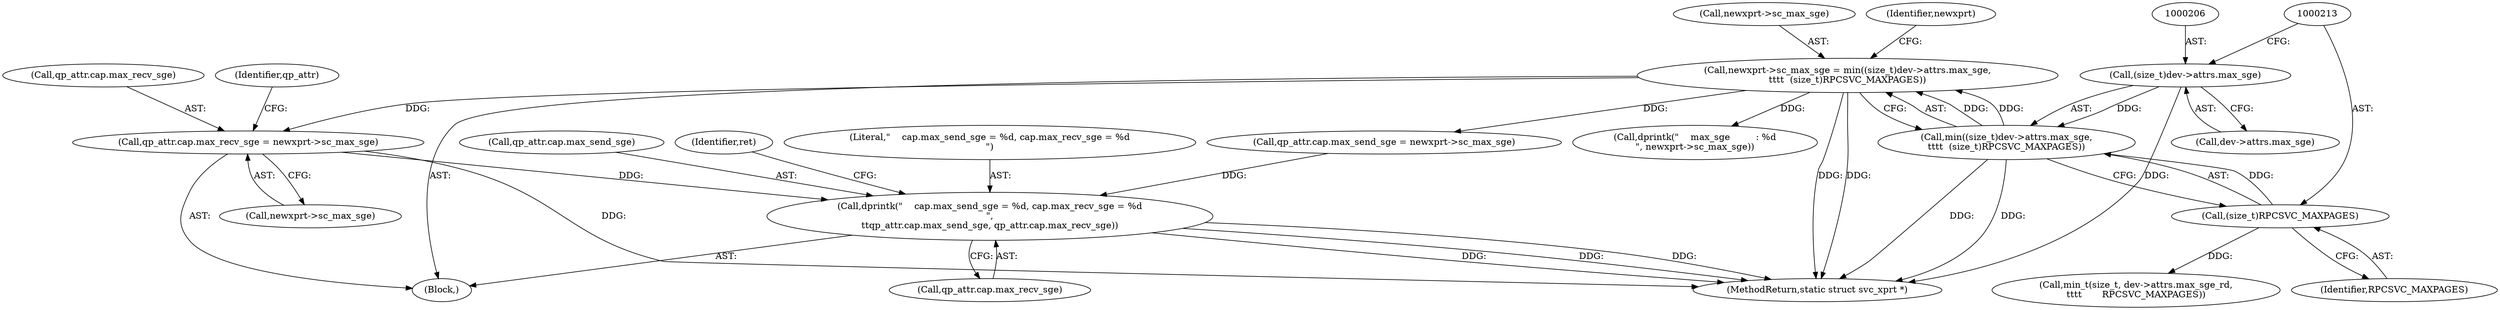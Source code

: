 digraph "0_linux_c70422f760c120480fee4de6c38804c72aa26bc1_44@API" {
"1000441" [label="(Call,qp_attr.cap.max_recv_sge = newxprt->sc_max_sge)"];
"1000200" [label="(Call,newxprt->sc_max_sge = min((size_t)dev->attrs.max_sge,\n\t\t\t\t  (size_t)RPCSVC_MAXPAGES))"];
"1000204" [label="(Call,min((size_t)dev->attrs.max_sge,\n\t\t\t\t  (size_t)RPCSVC_MAXPAGES))"];
"1000205" [label="(Call,(size_t)dev->attrs.max_sge)"];
"1000212" [label="(Call,(size_t)RPCSVC_MAXPAGES)"];
"1000494" [label="(Call,dprintk(\"    cap.max_send_sge = %d, cap.max_recv_sge = %d\n\",\n\t\tqp_attr.cap.max_send_sge, qp_attr.cap.max_recv_sge))"];
"1000214" [label="(Identifier,RPCSVC_MAXPAGES)"];
"1000441" [label="(Call,qp_attr.cap.max_recv_sge = newxprt->sc_max_sge)"];
"1000219" [label="(Call,min_t(size_t, dev->attrs.max_sge_rd,\n\t\t\t\t       RPCSVC_MAXPAGES))"];
"1000217" [label="(Identifier,newxprt)"];
"1000113" [label="(Block,)"];
"1000200" [label="(Call,newxprt->sc_max_sge = min((size_t)dev->attrs.max_sge,\n\t\t\t\t  (size_t)RPCSVC_MAXPAGES))"];
"1000494" [label="(Call,dprintk(\"    cap.max_send_sge = %d, cap.max_recv_sge = %d\n\",\n\t\tqp_attr.cap.max_send_sge, qp_attr.cap.max_recv_sge))"];
"1000207" [label="(Call,dev->attrs.max_sge)"];
"1000495" [label="(Literal,\"    cap.max_send_sge = %d, cap.max_recv_sge = %d\n\")"];
"1000447" [label="(Call,newxprt->sc_max_sge)"];
"1000432" [label="(Call,qp_attr.cap.max_send_sge = newxprt->sc_max_sge)"];
"1000212" [label="(Call,(size_t)RPCSVC_MAXPAGES)"];
"1000201" [label="(Call,newxprt->sc_max_sge)"];
"1000442" [label="(Call,qp_attr.cap.max_recv_sge)"];
"1000496" [label="(Call,qp_attr.cap.max_send_sge)"];
"1000753" [label="(Call,dprintk(\"    max_sge         : %d\n\", newxprt->sc_max_sge))"];
"1000507" [label="(Identifier,ret)"];
"1000817" [label="(MethodReturn,static struct svc_xprt *)"];
"1000204" [label="(Call,min((size_t)dev->attrs.max_sge,\n\t\t\t\t  (size_t)RPCSVC_MAXPAGES))"];
"1000205" [label="(Call,(size_t)dev->attrs.max_sge)"];
"1000501" [label="(Call,qp_attr.cap.max_recv_sge)"];
"1000452" [label="(Identifier,qp_attr)"];
"1000441" -> "1000113"  [label="AST: "];
"1000441" -> "1000447"  [label="CFG: "];
"1000442" -> "1000441"  [label="AST: "];
"1000447" -> "1000441"  [label="AST: "];
"1000452" -> "1000441"  [label="CFG: "];
"1000441" -> "1000817"  [label="DDG: "];
"1000200" -> "1000441"  [label="DDG: "];
"1000441" -> "1000494"  [label="DDG: "];
"1000200" -> "1000113"  [label="AST: "];
"1000200" -> "1000204"  [label="CFG: "];
"1000201" -> "1000200"  [label="AST: "];
"1000204" -> "1000200"  [label="AST: "];
"1000217" -> "1000200"  [label="CFG: "];
"1000200" -> "1000817"  [label="DDG: "];
"1000200" -> "1000817"  [label="DDG: "];
"1000204" -> "1000200"  [label="DDG: "];
"1000204" -> "1000200"  [label="DDG: "];
"1000200" -> "1000432"  [label="DDG: "];
"1000200" -> "1000753"  [label="DDG: "];
"1000204" -> "1000212"  [label="CFG: "];
"1000205" -> "1000204"  [label="AST: "];
"1000212" -> "1000204"  [label="AST: "];
"1000204" -> "1000817"  [label="DDG: "];
"1000204" -> "1000817"  [label="DDG: "];
"1000205" -> "1000204"  [label="DDG: "];
"1000212" -> "1000204"  [label="DDG: "];
"1000205" -> "1000207"  [label="CFG: "];
"1000206" -> "1000205"  [label="AST: "];
"1000207" -> "1000205"  [label="AST: "];
"1000213" -> "1000205"  [label="CFG: "];
"1000205" -> "1000817"  [label="DDG: "];
"1000212" -> "1000214"  [label="CFG: "];
"1000213" -> "1000212"  [label="AST: "];
"1000214" -> "1000212"  [label="AST: "];
"1000212" -> "1000219"  [label="DDG: "];
"1000494" -> "1000113"  [label="AST: "];
"1000494" -> "1000501"  [label="CFG: "];
"1000495" -> "1000494"  [label="AST: "];
"1000496" -> "1000494"  [label="AST: "];
"1000501" -> "1000494"  [label="AST: "];
"1000507" -> "1000494"  [label="CFG: "];
"1000494" -> "1000817"  [label="DDG: "];
"1000494" -> "1000817"  [label="DDG: "];
"1000494" -> "1000817"  [label="DDG: "];
"1000432" -> "1000494"  [label="DDG: "];
}
